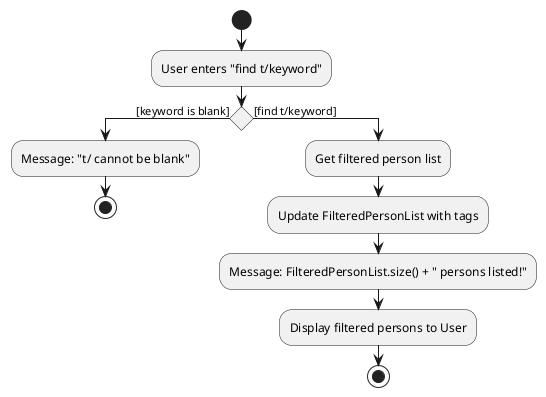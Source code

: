 @startuml
start

:User enters "find t/keyword";
if () then ([keyword is blank])
    :Message: "t/ cannot be blank";
    stop
else ([find t/keyword])
    :Get filtered person list;

    :Update FilteredPersonList with tags;

    :Message: FilteredPersonList.size() + " persons listed!";

    :Display filtered persons to User;
    stop
@enduml
